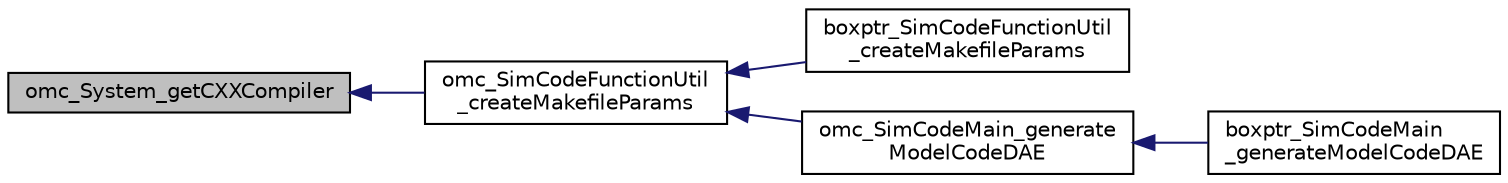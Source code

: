 digraph "omc_System_getCXXCompiler"
{
  edge [fontname="Helvetica",fontsize="10",labelfontname="Helvetica",labelfontsize="10"];
  node [fontname="Helvetica",fontsize="10",shape=record];
  rankdir="LR";
  Node9862 [label="omc_System_getCXXCompiler",height=0.2,width=0.4,color="black", fillcolor="grey75", style="filled", fontcolor="black"];
  Node9862 -> Node9863 [dir="back",color="midnightblue",fontsize="10",style="solid",fontname="Helvetica"];
  Node9863 [label="omc_SimCodeFunctionUtil\l_createMakefileParams",height=0.2,width=0.4,color="black", fillcolor="white", style="filled",URL="$d9/db3/_sim_code_function_util_8h.html#aeb1c6462ddc09a69e8e3a8532ce5c626"];
  Node9863 -> Node9864 [dir="back",color="midnightblue",fontsize="10",style="solid",fontname="Helvetica"];
  Node9864 [label="boxptr_SimCodeFunctionUtil\l_createMakefileParams",height=0.2,width=0.4,color="black", fillcolor="white", style="filled",URL="$d9/db3/_sim_code_function_util_8h.html#a6666000aa36fab47375b352b70b36774"];
  Node9863 -> Node9865 [dir="back",color="midnightblue",fontsize="10",style="solid",fontname="Helvetica"];
  Node9865 [label="omc_SimCodeMain_generate\lModelCodeDAE",height=0.2,width=0.4,color="black", fillcolor="white", style="filled",URL="$d9/d4b/_sim_code_main_8c.html#a2d2a7fc5b3c68ec87e8aff97f4627077"];
  Node9865 -> Node9866 [dir="back",color="midnightblue",fontsize="10",style="solid",fontname="Helvetica"];
  Node9866 [label="boxptr_SimCodeMain\l_generateModelCodeDAE",height=0.2,width=0.4,color="black", fillcolor="white", style="filled",URL="$d9/d4b/_sim_code_main_8c.html#acb74662798c85b9439ac100cf628503c"];
}
